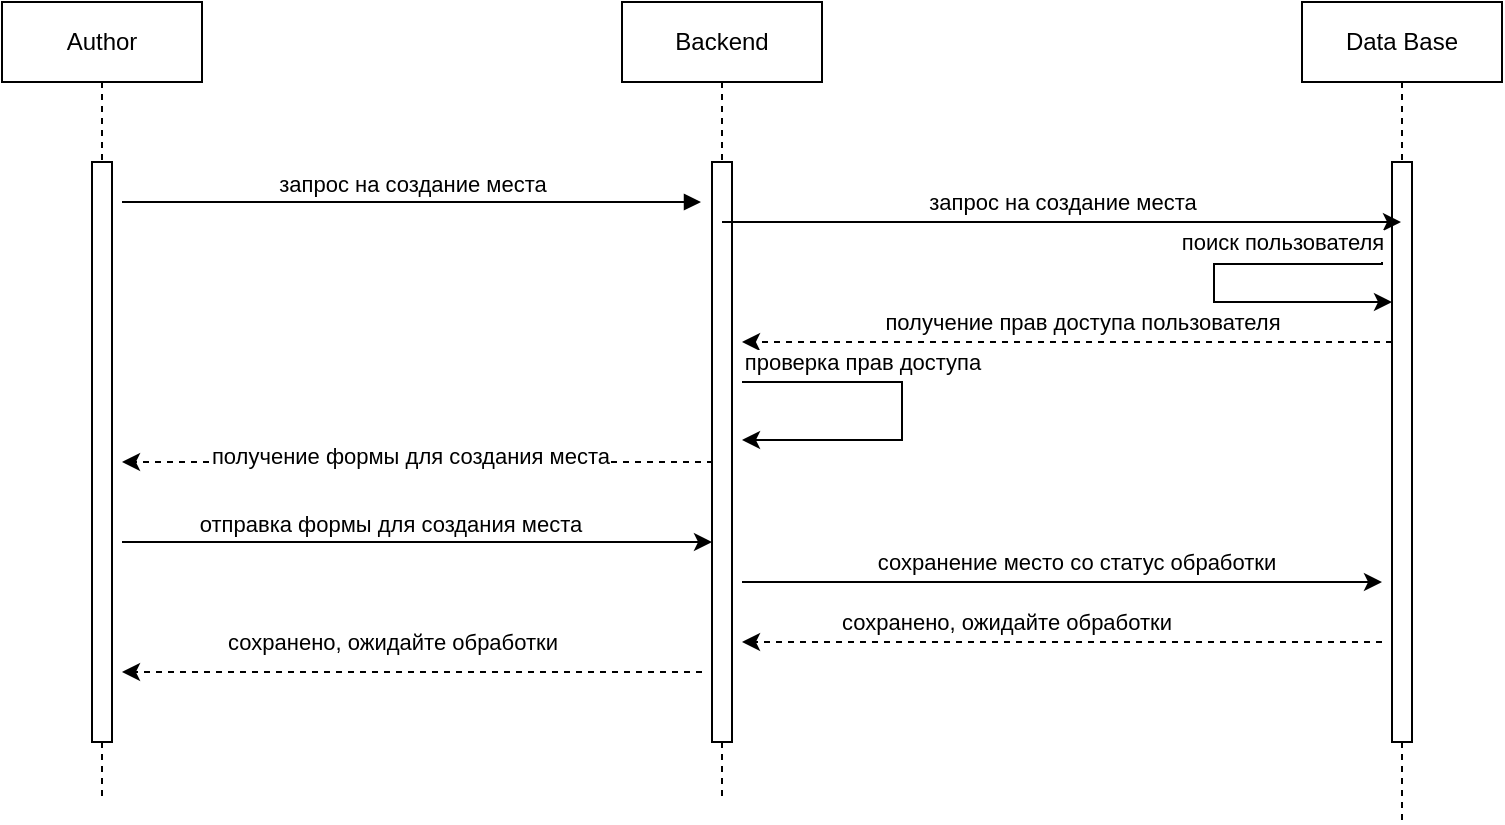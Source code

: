 <mxfile version="24.6.4" type="device">
  <diagram name="Страница — 1" id="fXR2dtHrbs7C-k9jbENd">
    <mxGraphModel dx="1105" dy="662" grid="1" gridSize="10" guides="1" tooltips="1" connect="1" arrows="1" fold="1" page="1" pageScale="1" pageWidth="2339" pageHeight="3300" math="0" shadow="0">
      <root>
        <mxCell id="0" />
        <mxCell id="1" parent="0" />
        <mxCell id="pN4NnXf6XDwcHvwxp7Px-1" value="Author" style="shape=umlLifeline;perimeter=lifelinePerimeter;whiteSpace=wrap;html=1;container=0;dropTarget=0;collapsible=0;recursiveResize=0;outlineConnect=0;portConstraint=eastwest;newEdgeStyle={&quot;edgeStyle&quot;:&quot;elbowEdgeStyle&quot;,&quot;elbow&quot;:&quot;vertical&quot;,&quot;curved&quot;:0,&quot;rounded&quot;:0};" parent="1" vertex="1">
          <mxGeometry x="380" y="160" width="100" height="400" as="geometry" />
        </mxCell>
        <mxCell id="pN4NnXf6XDwcHvwxp7Px-2" value="" style="html=1;points=[];perimeter=orthogonalPerimeter;outlineConnect=0;targetShapes=umlLifeline;portConstraint=eastwest;newEdgeStyle={&quot;edgeStyle&quot;:&quot;elbowEdgeStyle&quot;,&quot;elbow&quot;:&quot;vertical&quot;,&quot;curved&quot;:0,&quot;rounded&quot;:0};" parent="pN4NnXf6XDwcHvwxp7Px-1" vertex="1">
          <mxGeometry x="45" y="80" width="10" height="290" as="geometry" />
        </mxCell>
        <mxCell id="pN4NnXf6XDwcHvwxp7Px-3" value="Backend" style="shape=umlLifeline;perimeter=lifelinePerimeter;whiteSpace=wrap;html=1;container=0;dropTarget=0;collapsible=0;recursiveResize=0;outlineConnect=0;portConstraint=eastwest;newEdgeStyle={&quot;edgeStyle&quot;:&quot;elbowEdgeStyle&quot;,&quot;elbow&quot;:&quot;vertical&quot;,&quot;curved&quot;:0,&quot;rounded&quot;:0};" parent="1" vertex="1">
          <mxGeometry x="690" y="160" width="100" height="400" as="geometry" />
        </mxCell>
        <mxCell id="pN4NnXf6XDwcHvwxp7Px-4" value="" style="html=1;points=[];perimeter=orthogonalPerimeter;outlineConnect=0;targetShapes=umlLifeline;portConstraint=eastwest;newEdgeStyle={&quot;edgeStyle&quot;:&quot;elbowEdgeStyle&quot;,&quot;elbow&quot;:&quot;vertical&quot;,&quot;curved&quot;:0,&quot;rounded&quot;:0};" parent="pN4NnXf6XDwcHvwxp7Px-3" vertex="1">
          <mxGeometry x="45" y="80" width="10" height="290" as="geometry" />
        </mxCell>
        <mxCell id="pN4NnXf6XDwcHvwxp7Px-5" value="Data Base" style="shape=umlLifeline;perimeter=lifelinePerimeter;whiteSpace=wrap;html=1;container=0;dropTarget=0;collapsible=0;recursiveResize=0;outlineConnect=0;portConstraint=eastwest;newEdgeStyle={&quot;edgeStyle&quot;:&quot;elbowEdgeStyle&quot;,&quot;elbow&quot;:&quot;vertical&quot;,&quot;curved&quot;:0,&quot;rounded&quot;:0};" parent="1" vertex="1">
          <mxGeometry x="1030" y="160" width="100" height="410" as="geometry" />
        </mxCell>
        <mxCell id="pN4NnXf6XDwcHvwxp7Px-6" value="" style="html=1;points=[];perimeter=orthogonalPerimeter;outlineConnect=0;targetShapes=umlLifeline;portConstraint=eastwest;newEdgeStyle={&quot;edgeStyle&quot;:&quot;elbowEdgeStyle&quot;,&quot;elbow&quot;:&quot;vertical&quot;,&quot;curved&quot;:0,&quot;rounded&quot;:0};" parent="pN4NnXf6XDwcHvwxp7Px-5" vertex="1">
          <mxGeometry x="45" y="80" width="10" height="290" as="geometry" />
        </mxCell>
        <mxCell id="pN4NnXf6XDwcHvwxp7Px-7" value="запрос на создание места" style="html=1;verticalAlign=bottom;endArrow=block;edgeStyle=elbowEdgeStyle;elbow=vertical;curved=0;rounded=0;" parent="1" edge="1">
          <mxGeometry relative="1" as="geometry">
            <mxPoint x="440" y="260" as="sourcePoint" />
            <Array as="points">
              <mxPoint x="530" y="260" />
            </Array>
            <mxPoint x="729.5" y="260" as="targetPoint" />
            <mxPoint as="offset" />
          </mxGeometry>
        </mxCell>
        <mxCell id="pN4NnXf6XDwcHvwxp7Px-8" value="" style="edgeStyle=elbowEdgeStyle;rounded=0;orthogonalLoop=1;jettySize=auto;html=1;elbow=vertical;curved=0;dashed=1;" parent="1" edge="1">
          <mxGeometry relative="1" as="geometry">
            <mxPoint x="1075" y="330" as="sourcePoint" />
            <mxPoint x="750" y="330" as="targetPoint" />
          </mxGeometry>
        </mxCell>
        <mxCell id="pN4NnXf6XDwcHvwxp7Px-9" value="получение прав доступа пользователя" style="edgeLabel;html=1;align=center;verticalAlign=middle;resizable=0;points=[];" parent="pN4NnXf6XDwcHvwxp7Px-8" vertex="1" connectable="0">
          <mxGeometry x="0.174" y="1" relative="1" as="geometry">
            <mxPoint x="36" y="-11" as="offset" />
          </mxGeometry>
        </mxCell>
        <mxCell id="pN4NnXf6XDwcHvwxp7Px-12" value="" style="edgeStyle=elbowEdgeStyle;rounded=0;orthogonalLoop=1;jettySize=auto;html=1;elbow=vertical;curved=0;dashed=1;" parent="1" edge="1">
          <mxGeometry relative="1" as="geometry">
            <mxPoint x="1070" y="480" as="sourcePoint" />
            <mxPoint x="750" y="480" as="targetPoint" />
          </mxGeometry>
        </mxCell>
        <mxCell id="pN4NnXf6XDwcHvwxp7Px-13" value="сохранено, ожидайте обработки" style="edgeLabel;html=1;align=center;verticalAlign=middle;resizable=0;points=[];" parent="pN4NnXf6XDwcHvwxp7Px-12" vertex="1" connectable="0">
          <mxGeometry x="0.174" y="1" relative="1" as="geometry">
            <mxPoint y="-11" as="offset" />
          </mxGeometry>
        </mxCell>
        <mxCell id="pN4NnXf6XDwcHvwxp7Px-16" value="" style="edgeStyle=elbowEdgeStyle;rounded=0;orthogonalLoop=1;jettySize=auto;html=1;elbow=vertical;curved=0;dashed=1;" parent="1" edge="1">
          <mxGeometry relative="1" as="geometry">
            <mxPoint x="735.5" y="390" as="sourcePoint" />
            <mxPoint x="440" y="390" as="targetPoint" />
          </mxGeometry>
        </mxCell>
        <mxCell id="pN4NnXf6XDwcHvwxp7Px-17" value="получение формы для создания места" style="edgeLabel;html=1;align=center;verticalAlign=middle;resizable=0;points=[];" parent="pN4NnXf6XDwcHvwxp7Px-16" vertex="1" connectable="0">
          <mxGeometry x="-0.28" y="-3" relative="1" as="geometry">
            <mxPoint x="-45" as="offset" />
          </mxGeometry>
        </mxCell>
        <mxCell id="pN4NnXf6XDwcHvwxp7Px-18" value="" style="rounded=0;orthogonalLoop=1;jettySize=auto;html=1;elbow=vertical;" parent="1" target="pN4NnXf6XDwcHvwxp7Px-5" edge="1">
          <mxGeometry relative="1" as="geometry">
            <mxPoint x="740" y="270" as="sourcePoint" />
            <mxPoint x="1023.5" y="270" as="targetPoint" />
          </mxGeometry>
        </mxCell>
        <mxCell id="pN4NnXf6XDwcHvwxp7Px-19" value="запрос на создание места" style="edgeLabel;html=1;align=center;verticalAlign=middle;resizable=0;points=[];" parent="pN4NnXf6XDwcHvwxp7Px-18" vertex="1" connectable="0">
          <mxGeometry x="-0.251" y="-2" relative="1" as="geometry">
            <mxPoint x="43" y="-12" as="offset" />
          </mxGeometry>
        </mxCell>
        <mxCell id="pN4NnXf6XDwcHvwxp7Px-22" value="" style="edgeStyle=orthogonalEdgeStyle;rounded=0;orthogonalLoop=1;jettySize=auto;html=1;elbow=vertical;" parent="1" edge="1">
          <mxGeometry relative="1" as="geometry">
            <mxPoint x="1070" y="290" as="sourcePoint" />
            <mxPoint x="1075" y="310" as="targetPoint" />
            <Array as="points">
              <mxPoint x="1070" y="291" />
              <mxPoint x="986" y="291" />
              <mxPoint x="986" y="310" />
            </Array>
          </mxGeometry>
        </mxCell>
        <mxCell id="pN4NnXf6XDwcHvwxp7Px-23" value="поиск пользователя" style="edgeLabel;html=1;align=center;verticalAlign=middle;resizable=0;points=[];" parent="pN4NnXf6XDwcHvwxp7Px-22" vertex="1" connectable="0">
          <mxGeometry x="-0.588" y="-4" relative="1" as="geometry">
            <mxPoint x="-11" y="-7" as="offset" />
          </mxGeometry>
        </mxCell>
        <mxCell id="pN4NnXf6XDwcHvwxp7Px-33" value="" style="edgeStyle=orthogonalEdgeStyle;rounded=0;orthogonalLoop=1;jettySize=auto;html=1;elbow=vertical;" parent="1" edge="1">
          <mxGeometry relative="1" as="geometry">
            <mxPoint x="750" y="350" as="sourcePoint" />
            <mxPoint x="750" y="379" as="targetPoint" />
            <Array as="points">
              <mxPoint x="830" y="350" />
              <mxPoint x="830" y="379" />
            </Array>
          </mxGeometry>
        </mxCell>
        <mxCell id="pN4NnXf6XDwcHvwxp7Px-34" value="проверка прав доступа" style="edgeLabel;html=1;align=center;verticalAlign=middle;resizable=0;points=[];" parent="pN4NnXf6XDwcHvwxp7Px-33" vertex="1" connectable="0">
          <mxGeometry x="-0.251" y="-2" relative="1" as="geometry">
            <mxPoint x="-11" y="-12" as="offset" />
          </mxGeometry>
        </mxCell>
        <mxCell id="pN4NnXf6XDwcHvwxp7Px-35" value="" style="edgeStyle=elbowEdgeStyle;rounded=0;orthogonalLoop=1;jettySize=auto;html=1;elbow=vertical;curved=0;" parent="1" target="pN4NnXf6XDwcHvwxp7Px-4" edge="1">
          <mxGeometry relative="1" as="geometry">
            <mxPoint x="440" y="430" as="sourcePoint" />
            <mxPoint x="730" y="420" as="targetPoint" />
          </mxGeometry>
        </mxCell>
        <mxCell id="pN4NnXf6XDwcHvwxp7Px-36" value="отправка формы для создания места" style="edgeLabel;html=1;align=center;verticalAlign=middle;resizable=0;points=[];" parent="pN4NnXf6XDwcHvwxp7Px-35" vertex="1" connectable="0">
          <mxGeometry x="-0.29" y="4" relative="1" as="geometry">
            <mxPoint x="29" y="-5" as="offset" />
          </mxGeometry>
        </mxCell>
        <mxCell id="pN4NnXf6XDwcHvwxp7Px-37" value="" style="edgeStyle=elbowEdgeStyle;rounded=0;orthogonalLoop=1;jettySize=auto;html=1;elbow=vertical;curved=0;" parent="1" edge="1">
          <mxGeometry relative="1" as="geometry">
            <mxPoint x="750" y="450" as="sourcePoint" />
            <mxPoint x="1070" y="450" as="targetPoint" />
          </mxGeometry>
        </mxCell>
        <mxCell id="pN4NnXf6XDwcHvwxp7Px-38" value="сохранение место со статус обработки" style="edgeLabel;html=1;align=center;verticalAlign=middle;resizable=0;points=[];" parent="pN4NnXf6XDwcHvwxp7Px-37" vertex="1" connectable="0">
          <mxGeometry x="0.162" y="2" relative="1" as="geometry">
            <mxPoint x="-19" y="-8" as="offset" />
          </mxGeometry>
        </mxCell>
        <mxCell id="pN4NnXf6XDwcHvwxp7Px-39" value="" style="edgeStyle=elbowEdgeStyle;rounded=0;orthogonalLoop=1;jettySize=auto;html=1;elbow=vertical;curved=0;dashed=1;" parent="1" edge="1">
          <mxGeometry relative="1" as="geometry">
            <mxPoint x="730" y="495" as="sourcePoint" />
            <mxPoint x="439.997" y="494.842" as="targetPoint" />
          </mxGeometry>
        </mxCell>
        <mxCell id="pN4NnXf6XDwcHvwxp7Px-40" value="сохранено, ожидайте обработки" style="edgeLabel;html=1;align=center;verticalAlign=middle;resizable=0;points=[];" parent="pN4NnXf6XDwcHvwxp7Px-39" vertex="1" connectable="0">
          <mxGeometry x="0.174" y="1" relative="1" as="geometry">
            <mxPoint x="15" y="-16" as="offset" />
          </mxGeometry>
        </mxCell>
      </root>
    </mxGraphModel>
  </diagram>
</mxfile>
